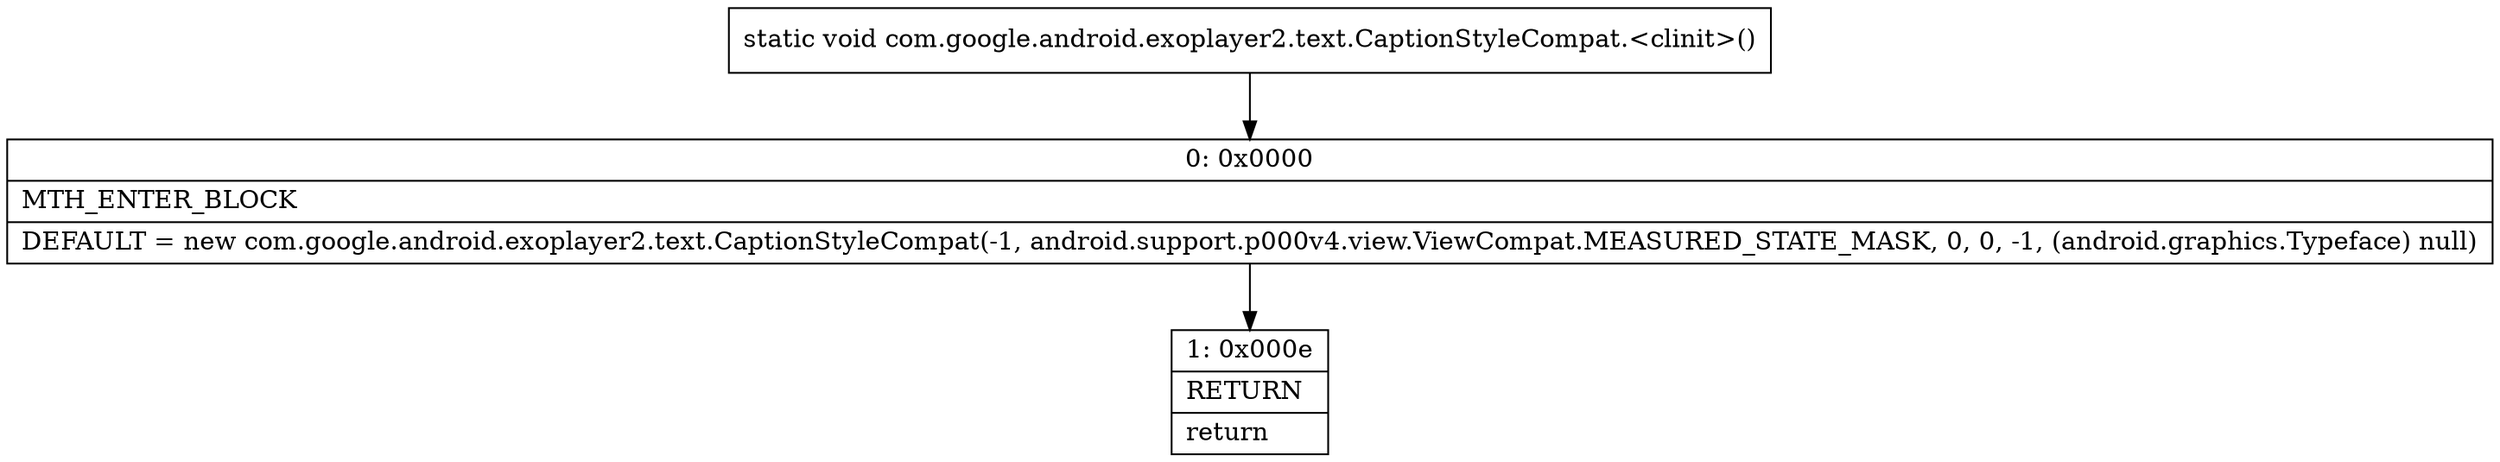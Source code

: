digraph "CFG forcom.google.android.exoplayer2.text.CaptionStyleCompat.\<clinit\>()V" {
Node_0 [shape=record,label="{0\:\ 0x0000|MTH_ENTER_BLOCK\l|DEFAULT = new com.google.android.exoplayer2.text.CaptionStyleCompat(\-1, android.support.p000v4.view.ViewCompat.MEASURED_STATE_MASK, 0, 0, \-1, (android.graphics.Typeface) null)\l}"];
Node_1 [shape=record,label="{1\:\ 0x000e|RETURN\l|return\l}"];
MethodNode[shape=record,label="{static void com.google.android.exoplayer2.text.CaptionStyleCompat.\<clinit\>() }"];
MethodNode -> Node_0;
Node_0 -> Node_1;
}

